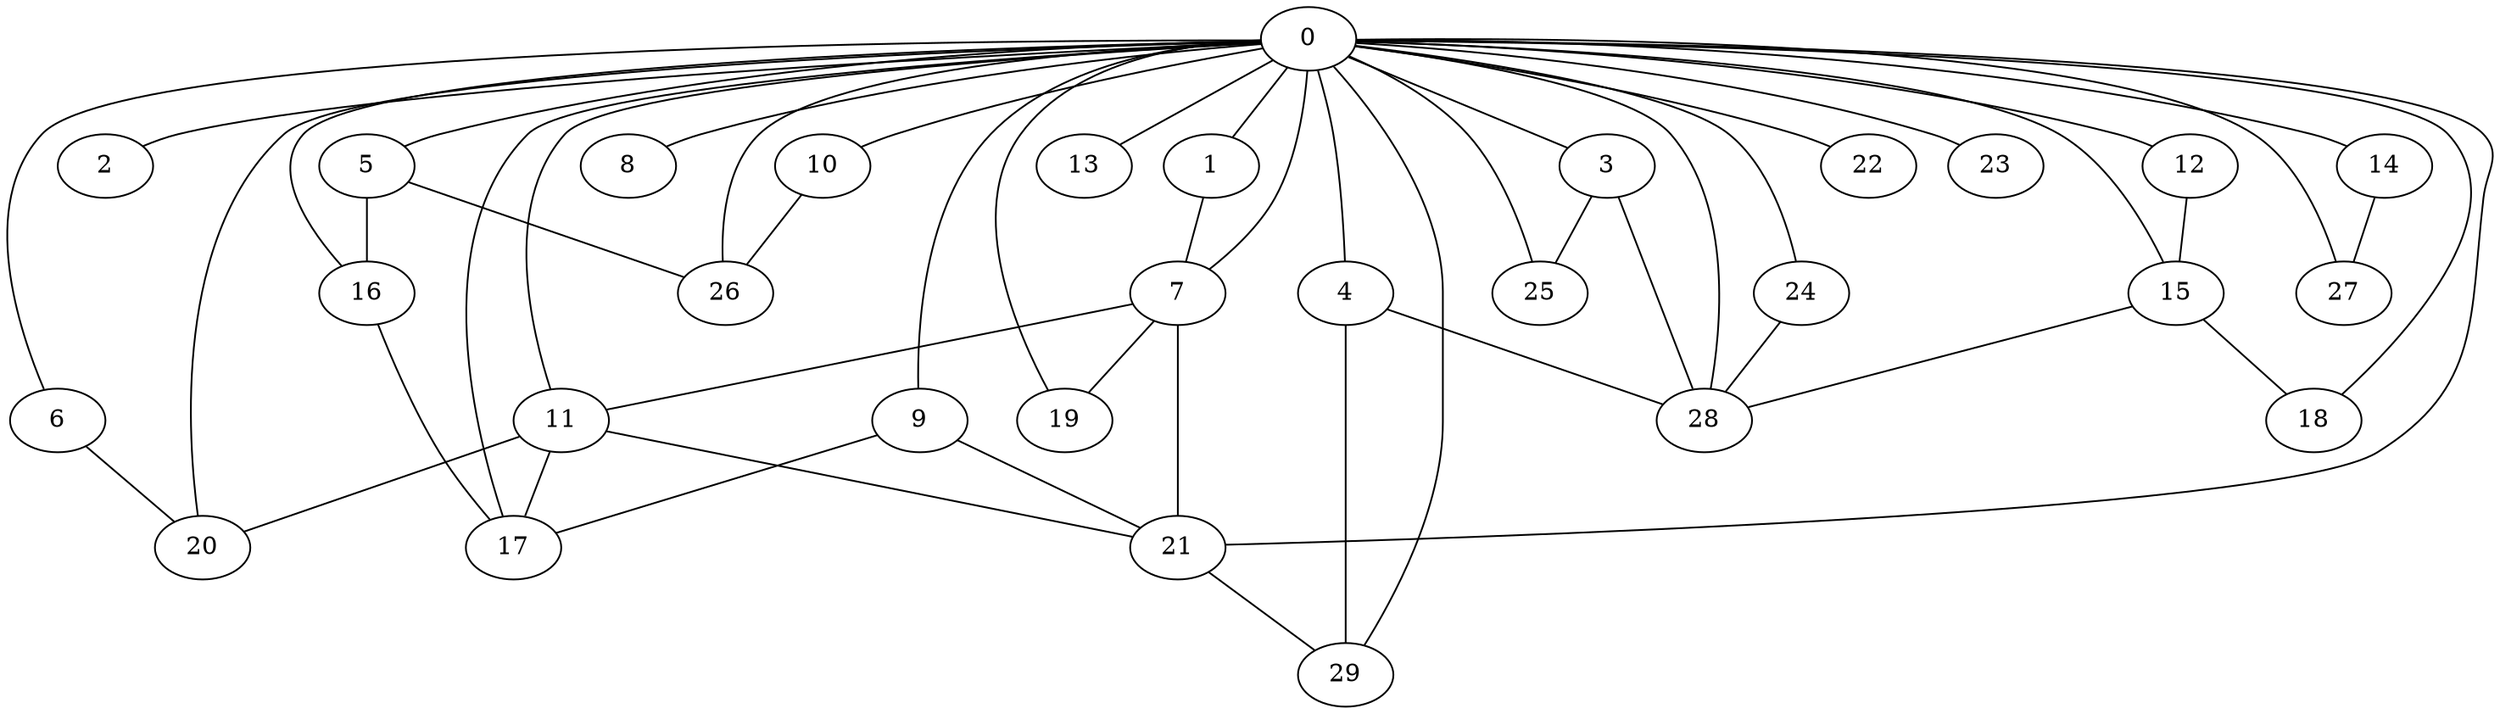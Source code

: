 
graph graphname {
    0 -- 1
0 -- 2
0 -- 3
0 -- 4
0 -- 5
0 -- 6
0 -- 7
0 -- 8
0 -- 9
0 -- 10
0 -- 11
0 -- 12
0 -- 13
0 -- 14
0 -- 15
0 -- 16
0 -- 17
0 -- 18
0 -- 19
0 -- 20
0 -- 21
0 -- 22
0 -- 23
0 -- 24
0 -- 25
0 -- 26
0 -- 27
0 -- 28
0 -- 29
1 -- 7
3 -- 25
3 -- 28
4 -- 28
4 -- 29
5 -- 26
5 -- 16
6 -- 20
7 -- 21
7 -- 11
7 -- 19
9 -- 21
9 -- 17
10 -- 26
11 -- 21
11 -- 17
11 -- 20
12 -- 15
14 -- 27
15 -- 18
15 -- 28
16 -- 17
21 -- 29
24 -- 28

}
